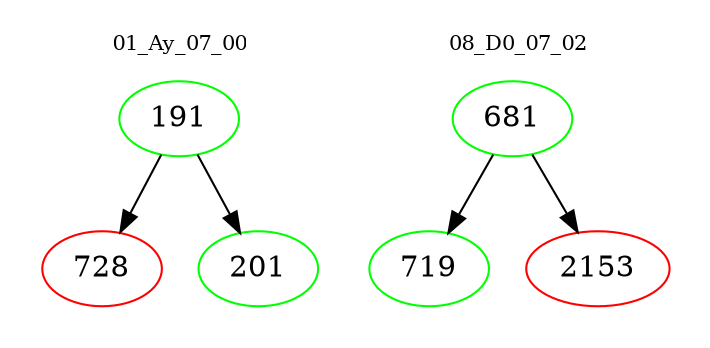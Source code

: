 digraph{
subgraph cluster_0 {
color = white
label = "01_Ay_07_00";
fontsize=10;
T0_191 [label="191", color="green"]
T0_191 -> T0_728 [color="black"]
T0_728 [label="728", color="red"]
T0_191 -> T0_201 [color="black"]
T0_201 [label="201", color="green"]
}
subgraph cluster_1 {
color = white
label = "08_D0_07_02";
fontsize=10;
T1_681 [label="681", color="green"]
T1_681 -> T1_719 [color="black"]
T1_719 [label="719", color="green"]
T1_681 -> T1_2153 [color="black"]
T1_2153 [label="2153", color="red"]
}
}
